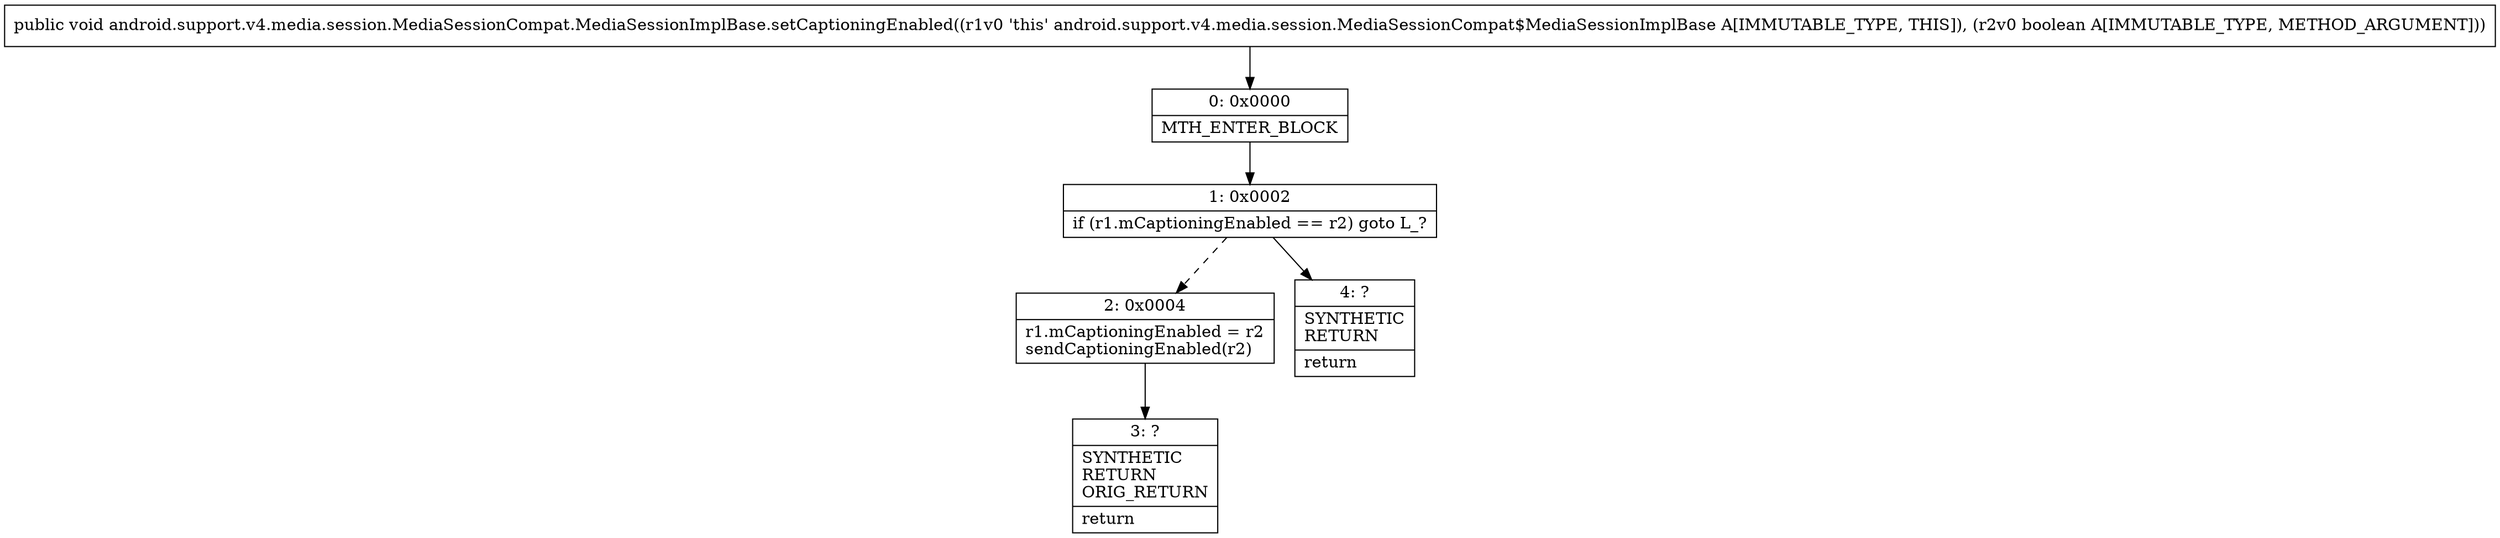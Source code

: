 digraph "CFG forandroid.support.v4.media.session.MediaSessionCompat.MediaSessionImplBase.setCaptioningEnabled(Z)V" {
Node_0 [shape=record,label="{0\:\ 0x0000|MTH_ENTER_BLOCK\l}"];
Node_1 [shape=record,label="{1\:\ 0x0002|if (r1.mCaptioningEnabled == r2) goto L_?\l}"];
Node_2 [shape=record,label="{2\:\ 0x0004|r1.mCaptioningEnabled = r2\lsendCaptioningEnabled(r2)\l}"];
Node_3 [shape=record,label="{3\:\ ?|SYNTHETIC\lRETURN\lORIG_RETURN\l|return\l}"];
Node_4 [shape=record,label="{4\:\ ?|SYNTHETIC\lRETURN\l|return\l}"];
MethodNode[shape=record,label="{public void android.support.v4.media.session.MediaSessionCompat.MediaSessionImplBase.setCaptioningEnabled((r1v0 'this' android.support.v4.media.session.MediaSessionCompat$MediaSessionImplBase A[IMMUTABLE_TYPE, THIS]), (r2v0 boolean A[IMMUTABLE_TYPE, METHOD_ARGUMENT])) }"];
MethodNode -> Node_0;
Node_0 -> Node_1;
Node_1 -> Node_2[style=dashed];
Node_1 -> Node_4;
Node_2 -> Node_3;
}

